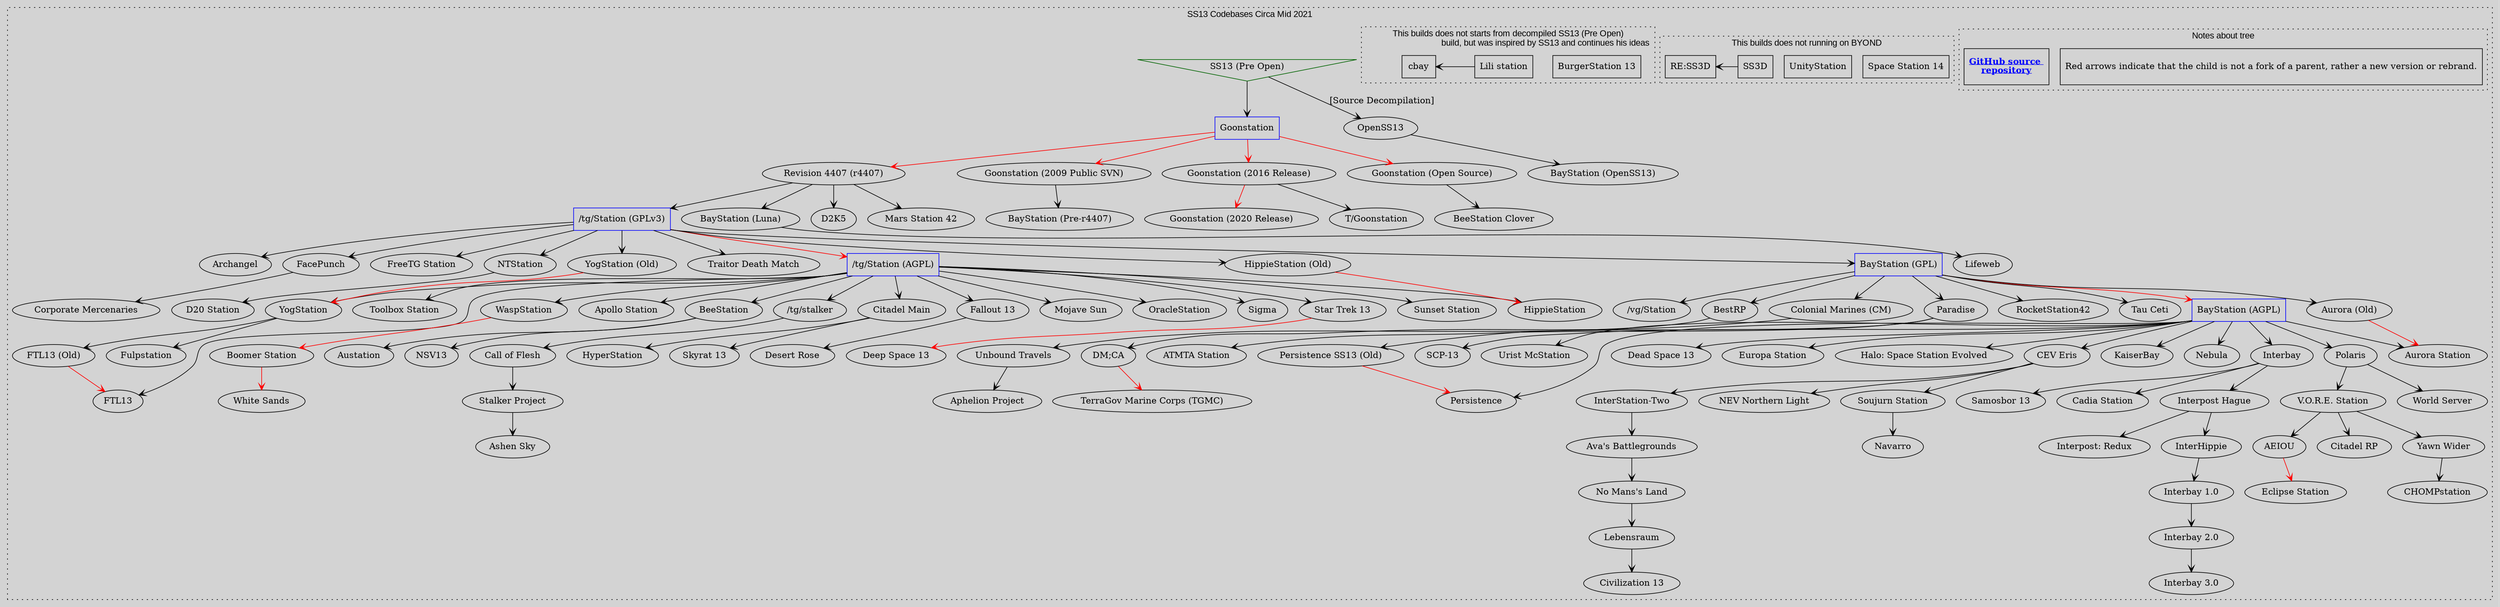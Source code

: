 digraph G {
	/// Attributes ///
	color    = "black"
	fontname = "Arial"
	fontsize = 14
	ratio    = "auto" //size = "30, 30"
	rankdir  = "LB"
	bgcolor  = lightgray
	//splines  = false

	graph [
		compound = true
	]
	edge [
		arrowhead = vee,
		arrowtail = vee,
		splines = curved
	]

	//
	subgraph "cluster мap"
	{
		//
		subgraph "cluster note"
		{
			/// Attributes ///
			label    = "Notes about tree"
			style    = "dotted"
			rankdir  = "LB"
			compound = false
			rank     = same
			//pos      = "10,10!"

			node [
				shape    = rectangle,
				fontsize = 14,
				//width    = 3.5
				//height   = .08
				minlen = 1
			]
			edge [
				constraint = false
			]

			/// Nodes ///
			note1 [
				label  = "Red arrows indicate that the child is not a fork of a parent, rather a new version or rebrand.\l",
				width  = 4.5,
				height = .8
			]
			note2 [
				shape    = record,
				fontcolor = "blue"
				decorate=true
				label  = <<b><u>GitHub source <br/>repository</u></b>>,
				URL    = "https://github.com/CthulhuOnIce/SS13-Codebases",
				width  = 1.4,
				height = .8
			]
			//dummy_helper1 [style = "invis", width = 3]

			/// Edges ///
			//note1 -> note2 [style = "invis", constraint = false, dir = left] //, taillabel = "tail", lhead=cluster_0, constraint=false]
			//node [shape=record, height=.08, fontsize=11, width=3.5]
			//note1 -> dummy_helper1 [style = "invis"] //, taillabel = "tail", lhead=cluster_0, constraint=false]
		}

		//
		subgraph "cluster not byond"
		{
			/// Attributes ///
			label    = "This builds does not running on BYOND"
			style    = "dotted"
			//rankdir  = "LB"
			//compound = false
			//rank     = same

			node [
				shape    = rectangle,
				//fontsize = 14,
				//width    = 3.5
				//height   = .08
				minlen   = 1
			]
			edge [
				constraint = false
				dir = left
			]

			/// Nodes ///
			"Space Station 14" // added by: CthulhuOnIce
			"UnityStation" // added by: CthulhuOnIce

			/// Edges ///
			"SS3D"         -> "RE:SS3D" // added by: CthulhuOnIce
		}

		//
		subgraph "cluster not from decompiled ss13"
		{
			/// Attributes ///
			label    = "This builds does not starts from decompiled SS13 (Pre Open)
				build, but was inspired by SS13 and continues his ideas"
			style    = "dotted"

			node [
				shape    = rectangle,
				//fontsize = 14,
				//width    = 3.5
				//height   = .08
				minlen   = 1
			]
			edge [
				constraint = false
				dir = left
			]

			/// Nodes ///
			"BurgerStation 13" // added by: CthulhuOnIce
			// Initial commit: https://github.com/BurgerLUA/burgerstation/commit/92619a74a8a069cda750ff6c06a6f36b58d1b896

			/// Edges ///
			"Lili station" -> "cbay" // added by: Gesugao-san
		}

		/// Attributes ///
		label    = "SS13 Codebases Circa Mid 2021"
		labelloc = "top"
		style    = "dotted"
		//rankdir = "TB"
		//edge [constraint = true]

		/// Nodes ///
		"SS13 (Pre Open)" [shape = invtriangle, color = darkgreen]
		"Goonstation" [shape = rectangle, color = blue] // added by: CthulhuOnIce
		"/tg/Station (GPLv3)" [shape = rectangle, color = blue] // added by: CthulhuOnIce
		"/tg/Station (AGPL)" [shape = rectangle, color = blue] // added by: CthulhuOnIce
		"BayStation (GPL)" [shape = rectangle, color = blue] // added by: CthulhuOnIce
		"BayStation (AGPL)" [shape = rectangle, color = blue] // added by: CthulhuOnIce

		/// Edges ///
		"/tg/stalker"                   -> "Call of Flesh" // added by: Gesugao-san
		"/tg/Station (AGPL)"            -> "/tg/stalker" // added by: Gesugao-san
		"/tg/Station (AGPL)"            -> "Apollo Station" // added by: CthulhuOnIce
		"/tg/Station (AGPL)"            -> "BeeStation" // added by: CthulhuOnIce
		"/tg/Station (AGPL)"            -> "Citadel Main" // added by: CthulhuOnIce
		"/tg/Station (AGPL)"            -> "Fallout 13" // added by: CthulhuOnIce
		"/tg/Station (AGPL)"            -> "FTL13" // added by: CthulhuOnIce
		"/tg/Station (AGPL)"            -> "HippieStation" // added by: CthulhuOnIce
		"/tg/Station (AGPL)"            -> "Mojave Sun" // added by: CthulhuOnIce
		"/tg/Station (AGPL)"            -> "OracleStation" // added by: CthulhuOnIce
		"/tg/Station (AGPL)"            -> "Sigma" // added by: Gesugao-san
		"/tg/Station (AGPL)"            -> "Star Trek 13" // added by: CthulhuOnIce
		"/tg/Station (AGPL)"            -> "Sunset Station" // added by: CthulhuOnIce
		"/tg/Station (AGPL)"            -> "Toolbox Station" // added by: CthulhuOnIce
		"/tg/Station (AGPL)"            -> "WaspStation" // added by: CthulhuOnIce
		"/tg/Station (AGPL)"            -> "YogStation" // added by: CthulhuOnIce
		"/tg/Station (GPLv3)"           -> "/tg/Station (AGPL)" [color = red] // added by: CthulhuOnIce
		"/tg/Station (GPLv3)"           -> "Archangel" // added by: CthulhuOnIce
		"/tg/Station (GPLv3)"           -> "BayStation (GPL)" // added by: CthulhuOnIce
		"/tg/Station (GPLv3)"           -> "FacePunch" // added by: CthulhuOnIce
		"/tg/Station (GPLv3)"           -> "FreeTG Station" // added by: Gesugao-san
		"/tg/Station (GPLv3)"           -> "HippieStation (Old)" // added by: CthulhuOnIce
		"/tg/Station (GPLv3)"           -> "NTStation" // added by: CthulhuOnIce
		"/tg/Station (GPLv3)"           -> "Traitor Death Match" // added by: CthulhuOnIce
		"/tg/Station (GPLv3)"           -> "YogStation (Old)" // added by: CthulhuOnIce
		"AEIOU"                         -> "Eclipse Station" [color = red] // added by: CthulhuOnIce
		"Aurora (Old)"                  -> "Aurora Station" [color = red] // added by: CthulhuOnIce
		"Ava's Battlegrounds"           -> "No Mans's Land" // added by: CthulhuOnIce
		"BayStation (AGPL)"             -> "Aurora Station" // added by: CthulhuOnIce
		"BayStation (AGPL)"             -> "CEV Eris" // added by: CthulhuOnIce
		"BayStation (AGPL)"             -> "Dead Space 13" // added by: CthulhuOnIce
		"BayStation (AGPL)"             -> "Europa Station" // added by: CthulhuOnIce
		"BayStation (AGPL)"             -> "Halo: Space Station Evolved" // added by: CthulhuOnIce
		"BayStation (AGPL)"             -> "Interbay" // added by: CthulhuOnIce
		"BayStation (AGPL)"             -> "KaiserBay" // added by: Gesugao-san
		"BayStation (AGPL)"             -> "Nebula" // added by: quardbreak
		"BayStation (AGPL)"             -> "Persistence" // added by: CthulhuOnIce
		"BayStation (AGPL)"             -> "Polaris" // added by: CthulhuOnIce
		"BayStation (AGPL)"             -> "SCP-13" // added by: CthulhuOnIce
		"BayStation (AGPL)"             -> "Urist McStation" // added by: CthulhuOnIce
		"BayStation (GPL)"              -> "/vg/Station" // added by: CthulhuOnIce
		"BayStation (GPL)"              -> "Aurora (Old)" // added by: CthulhuOnIce
		"BayStation (GPL)"              -> "BayStation (AGPL)" [color = red] // added by: CthulhuOnIce
		"BayStation (GPL)"              -> "BestRP" // added by: CthulhuOnIce
		"BayStation (GPL)"              -> "Colonial Marines (CM)" // added by: CthulhuOnIce
		"BayStation (GPL)"              -> "Paradise" // added by: CthulhuOnIce
		"BayStation (GPL)"              -> "RocketStation42" // added by: CthulhuOnIce
		"BayStation (GPL)"              -> "Tau Ceti" // added by: CthulhuOnIce
		"BayStation (Luna)"             -> "Lifeweb" // added by: CthulhuOnIce
		"BeeStation"                    -> "Austation" // added by: CthulhuOnIce
		"BeeStation"                    -> "NSV13" // added by: CthulhuOnIce
		"BestRP"                        -> "Unbound Travels" // added by: Gesugao-san
		"Boomer Station"                -> "White Sands" [color = red] // added by: Gesugao-san
		"Call of Flesh"                 -> "Stalker Project" // added by: Gesugao-san
		"CEV Eris"                      -> "InterStation-Two" // added by: CthulhuOnIce
		"CEV Eris"                      -> "NEV Northern Light" // added by: Gesugao-san
		"CEV Eris"                      -> "Soujurn Station" // added by: Gesugao-san
		"Citadel Main"                  -> "HyperStation" // added by: CthulhuOnIce
		"Citadel Main"                  -> "Skyrat 13" // added by: CthulhuOnIce
		"Colonial Marines (CM)"         -> "DM;CA" // added by: CthulhuOnIce
		"DM;CA"                         -> "TerraGov Marine Corps (TGMC)" [color = red] // added by: CthulhuOnIce
		"FacePunch"                     -> "Corporate Mercenaries" // added by: CthulhuOnIce
		"Fallout 13"                    -> "Desert Rose" // added by: CthulhuOnIce
		"FTL13 (Old)"                   -> "FTL13" [color = red] // added by: CthulhuOnIce
		"Goonstation (2009 Public SVN)" -> "BayStation (Pre-r4407)" // added by: Gesugao-san
		"Goonstation (2016 Release)"    -> "Goonstation (2020 Release)" [color = red] // added by: CthulhuOnIce
		"Goonstation (2016 Release)"    -> "T/Goonstation" // added by: CthulhuOnIce
		"Goonstation (Open Source)"     -> "BeeStation Clover" // added by: Gesugao-san
		"Goonstation"                   -> "Goonstation (2009 Public SVN)" [color = red] // added by: Gesugao-san
		"Goonstation"                   -> "Goonstation (2016 Release)" [color = red] // added by: CthulhuOnIce
		"Goonstation"                   -> "Goonstation (Open Source)" [color = red] // added by: CthulhuOnIce
		"Goonstation"                   -> "Revision 4407 (r4407)" [color = red] // added by: CthulhuOnIce
		"HippieStation (Old)"           -> "HippieStation" [color = red] // added by: Gesugao-san
		"Interbay 1.0"                  -> "Interbay 2.0" // added by: Gesugao-san
		"Interbay 2.0"                  -> "Interbay 3.0" // added by: Gesugao-san
		"Interbay"                      -> "Cadia Station" // added by: Gesugao-san
		"Interbay"                      -> "Interpost Hague" // added by: CthulhuOnIce
		"Interbay"                      -> "Samosbor 13" // added by: Gesugao-san
		"InterHippie"                   -> "Interbay 1.0" // added by: Gesugao-san
		"Interpost Hague"               -> "InterHippie" // added by: Gesugao-san
		"Interpost Hague"               -> "Interpost: Redux" // added by: Gesugao-san
		"InterStation-Two"              -> "Ava's Battlegrounds" // added by: CthulhuOnIce
		"Lebensraum"                    -> "Civilization 13" // added by: CthulhuOnIce
		"No Mans's Land"                -> "Lebensraum" // added by: CthulhuOnIce
		"NTStation"                     -> "D20 Station" // added by: CthulhuOnIce
		"OpenSS13"                      -> "BayStation (OpenSS13)" // added by: CthulhuOnIce
		"Paradise"                      -> "ATMTA Station" // added by: Gesugao-san
		"Paradise"                      -> "Persistence SS13 (Old)" // added by: CthulhuOnIce
		"Persistence SS13 (Old)"        -> "Persistence" [color = red] // added by: Gesugao-san
		"Polaris"                       -> "V.O.R.E. Station" // added by: CthulhuOnIce
		"Polaris"                       -> "World Server" // added by: CthulhuOnIce
		"Revision 4407 (r4407)"         -> "/tg/Station (GPLv3)" // added by: CthulhuOnIce, edited: Gesugao-san
		"Revision 4407 (r4407)"         -> "BayStation (Luna)" // added by: CthulhuOnIce
		"Revision 4407 (r4407)"         -> "D2K5" // added by: CthulhuOnIce
		"Revision 4407 (r4407)"         -> "Mars Station 42" // added by: CthulhuOnIce
		"Soujurn Station"               -> "Navarro" // added by: Gesugao-san
		"SS13 (Pre Open)"               -> "Goonstation" // added by: CthulhuOnIce
		"SS13 (Pre Open)"               -> "OpenSS13" [label = "[Source Decompilation]"] // added by: CthulhuOnIce
		"Stalker Project"               -> "Ashen Sky" // added by: Gesugao-san
		"Star Trek 13"                  -> "Deep Space 13" [color = red] // added by: CthulhuOnIce
		"Unbound Travels"               -> "Aphelion Project" // added by: Gesugao-san
		"V.O.R.E. Station"              -> "AEIOU" // added by: CthulhuOnIce
		"V.O.R.E. Station"              -> "Citadel RP" // added by: CthulhuOnIce
		"V.O.R.E. Station"              -> "Yawn Wider" // added by: CthulhuOnIce
		"WaspStation"                   -> "Boomer Station" [color = red] // added by: CthulhuOnIce
		"Yawn Wider"                    -> "CHOMPstation" // added by: CthulhuOnIce
		"YogStation (Old)"              -> "YogStation" [color = red] // added by: CthulhuOnIce
		"YogStation"                    -> "FTL13 (Old)" // added by: CthulhuOnIce, edited: quardbreak
		"YogStation"                    -> "Fulpstation" // added by: CthulhuOnIce
	}
}
